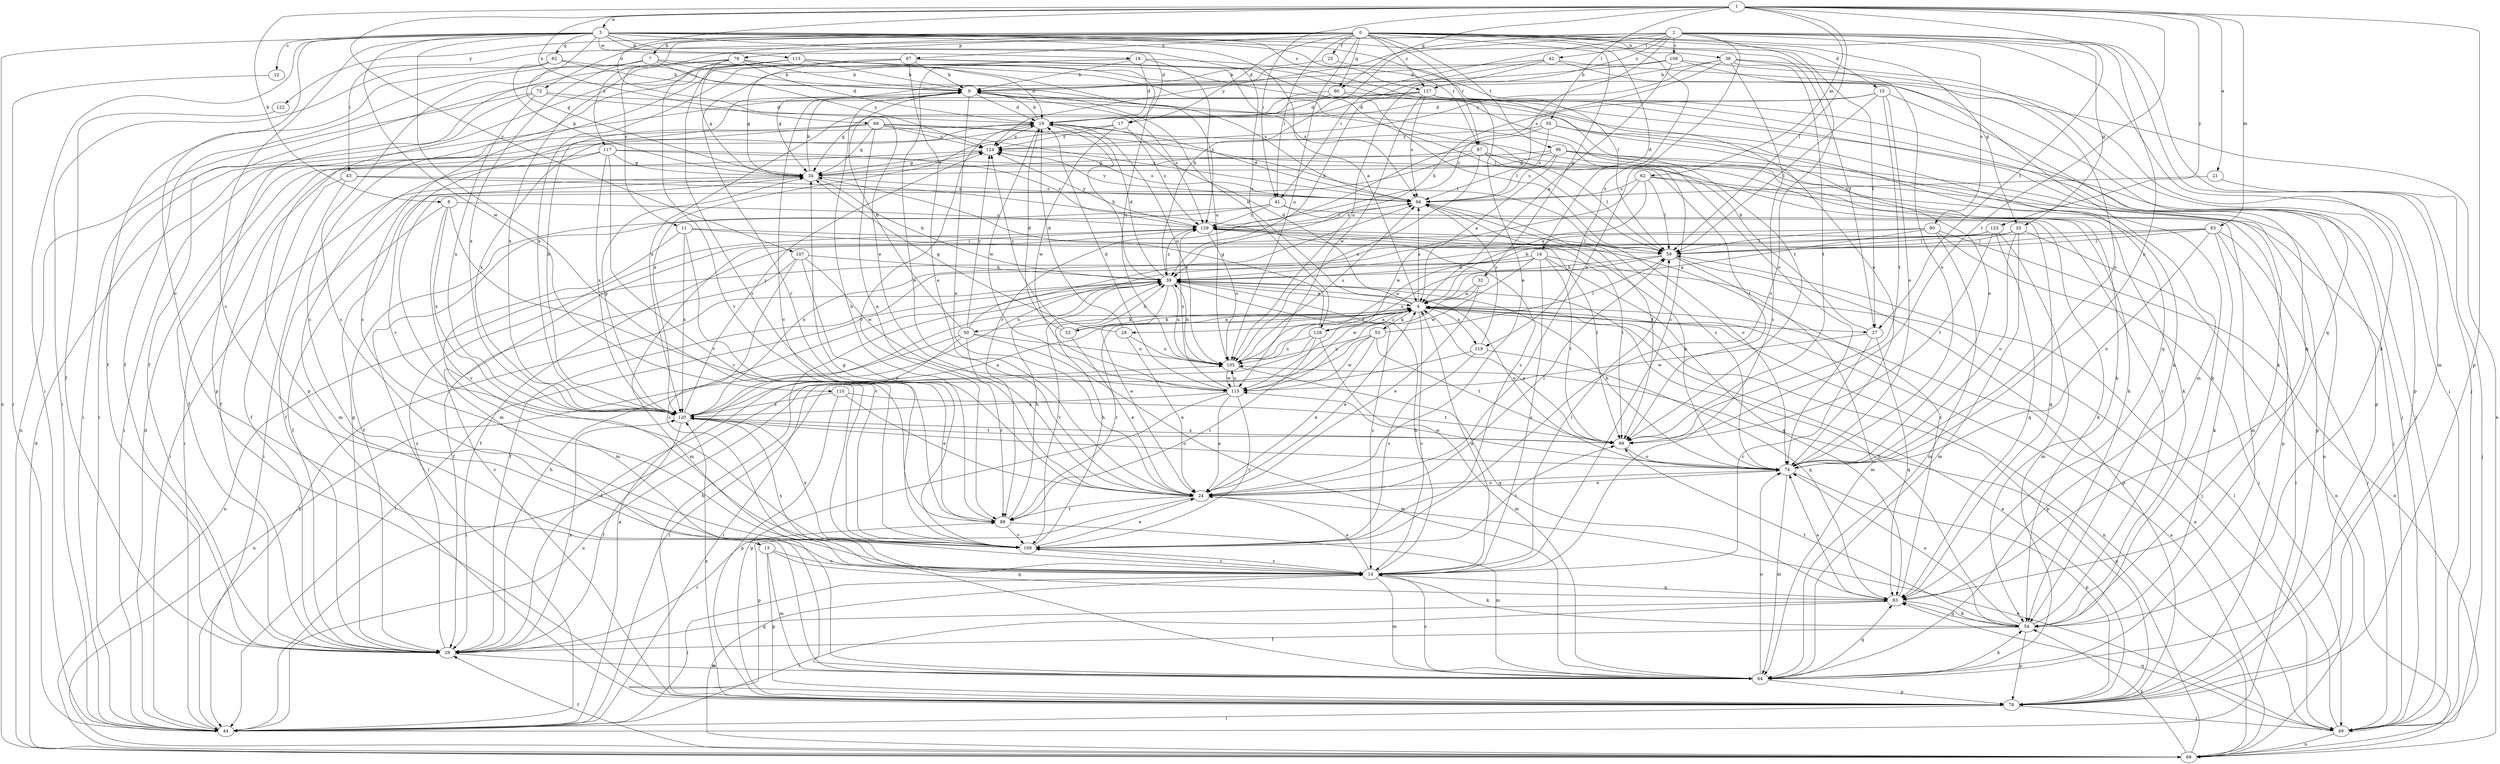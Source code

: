 strict digraph  {
0;
1;
2;
3;
4;
7;
8;
9;
11;
12;
13;
14;
15;
16;
17;
18;
19;
21;
24;
25;
27;
28;
29;
32;
33;
34;
38;
39;
41;
42;
43;
44;
49;
50;
52;
53;
54;
55;
59;
62;
63;
64;
67;
68;
69;
72;
74;
78;
79;
80;
82;
83;
87;
88;
90;
94;
96;
99;
105;
107;
108;
109;
110;
113;
115;
117;
119;
120;
122;
123;
124;
127;
128;
129;
0 -> 7  [label=b];
0 -> 11  [label=c];
0 -> 15  [label=d];
0 -> 16  [label=d];
0 -> 17  [label=d];
0 -> 25  [label=f];
0 -> 27  [label=f];
0 -> 32  [label=g];
0 -> 33  [label=g];
0 -> 38  [label=h];
0 -> 41  [label=i];
0 -> 49  [label=j];
0 -> 67  [label=n];
0 -> 72  [label=o];
0 -> 78  [label=p];
0 -> 80  [label=q];
0 -> 87  [label=r];
0 -> 96  [label=t];
0 -> 105  [label=u];
0 -> 117  [label=x];
0 -> 119  [label=x];
0 -> 122  [label=y];
0 -> 127  [label=z];
1 -> 3  [label=a];
1 -> 8  [label=b];
1 -> 21  [label=e];
1 -> 24  [label=e];
1 -> 27  [label=f];
1 -> 41  [label=i];
1 -> 55  [label=l];
1 -> 59  [label=l];
1 -> 62  [label=m];
1 -> 63  [label=m];
1 -> 68  [label=n];
1 -> 79  [label=p];
1 -> 80  [label=q];
1 -> 99  [label=t];
1 -> 107  [label=v];
1 -> 123  [label=y];
2 -> 24  [label=e];
2 -> 33  [label=g];
2 -> 39  [label=h];
2 -> 41  [label=i];
2 -> 42  [label=i];
2 -> 43  [label=i];
2 -> 49  [label=j];
2 -> 64  [label=m];
2 -> 74  [label=o];
2 -> 90  [label=s];
2 -> 94  [label=s];
2 -> 108  [label=v];
2 -> 109  [label=v];
2 -> 124  [label=y];
2 -> 127  [label=z];
3 -> 4  [label=a];
3 -> 12  [label=c];
3 -> 13  [label=c];
3 -> 14  [label=c];
3 -> 17  [label=d];
3 -> 18  [label=d];
3 -> 27  [label=f];
3 -> 34  [label=g];
3 -> 44  [label=i];
3 -> 59  [label=l];
3 -> 69  [label=n];
3 -> 82  [label=q];
3 -> 87  [label=r];
3 -> 109  [label=v];
3 -> 110  [label=w];
3 -> 113  [label=w];
3 -> 127  [label=z];
3 -> 128  [label=z];
4 -> 9  [label=b];
4 -> 14  [label=c];
4 -> 19  [label=d];
4 -> 27  [label=f];
4 -> 28  [label=f];
4 -> 50  [label=k];
4 -> 52  [label=k];
4 -> 53  [label=k];
4 -> 69  [label=n];
4 -> 79  [label=p];
4 -> 88  [label=r];
4 -> 94  [label=s];
4 -> 119  [label=x];
4 -> 128  [label=z];
7 -> 9  [label=b];
7 -> 14  [label=c];
7 -> 29  [label=f];
7 -> 83  [label=q];
7 -> 120  [label=x];
7 -> 124  [label=y];
8 -> 29  [label=f];
8 -> 88  [label=r];
8 -> 109  [label=v];
8 -> 120  [label=x];
8 -> 129  [label=z];
9 -> 19  [label=d];
9 -> 24  [label=e];
9 -> 83  [label=q];
9 -> 109  [label=v];
9 -> 129  [label=z];
11 -> 59  [label=l];
11 -> 64  [label=m];
11 -> 99  [label=t];
11 -> 109  [label=v];
11 -> 120  [label=x];
12 -> 44  [label=i];
13 -> 14  [label=c];
13 -> 64  [label=m];
13 -> 79  [label=p];
13 -> 83  [label=q];
14 -> 4  [label=a];
14 -> 24  [label=e];
14 -> 39  [label=h];
14 -> 44  [label=i];
14 -> 54  [label=k];
14 -> 59  [label=l];
14 -> 64  [label=m];
14 -> 83  [label=q];
14 -> 109  [label=v];
14 -> 120  [label=x];
15 -> 19  [label=d];
15 -> 59  [label=l];
15 -> 74  [label=o];
15 -> 83  [label=q];
15 -> 99  [label=t];
15 -> 129  [label=z];
16 -> 14  [label=c];
16 -> 29  [label=f];
16 -> 39  [label=h];
16 -> 49  [label=j];
16 -> 69  [label=n];
16 -> 83  [label=q];
16 -> 99  [label=t];
16 -> 115  [label=w];
17 -> 115  [label=w];
17 -> 120  [label=x];
17 -> 124  [label=y];
17 -> 129  [label=z];
18 -> 9  [label=b];
18 -> 19  [label=d];
18 -> 24  [label=e];
18 -> 34  [label=g];
18 -> 74  [label=o];
18 -> 105  [label=u];
19 -> 9  [label=b];
19 -> 39  [label=h];
19 -> 44  [label=i];
19 -> 88  [label=r];
19 -> 105  [label=u];
19 -> 115  [label=w];
19 -> 124  [label=y];
21 -> 49  [label=j];
21 -> 94  [label=s];
24 -> 4  [label=a];
24 -> 59  [label=l];
24 -> 74  [label=o];
24 -> 79  [label=p];
24 -> 88  [label=r];
25 -> 9  [label=b];
25 -> 24  [label=e];
27 -> 9  [label=b];
27 -> 14  [label=c];
27 -> 83  [label=q];
27 -> 115  [label=w];
28 -> 19  [label=d];
28 -> 24  [label=e];
28 -> 34  [label=g];
28 -> 105  [label=u];
29 -> 34  [label=g];
29 -> 39  [label=h];
29 -> 64  [label=m];
29 -> 83  [label=q];
29 -> 88  [label=r];
29 -> 120  [label=x];
29 -> 129  [label=z];
32 -> 4  [label=a];
32 -> 24  [label=e];
32 -> 115  [label=w];
33 -> 59  [label=l];
33 -> 64  [label=m];
33 -> 69  [label=n];
33 -> 74  [label=o];
33 -> 105  [label=u];
34 -> 9  [label=b];
34 -> 29  [label=f];
34 -> 39  [label=h];
34 -> 44  [label=i];
34 -> 94  [label=s];
34 -> 124  [label=y];
38 -> 9  [label=b];
38 -> 14  [label=c];
38 -> 39  [label=h];
38 -> 54  [label=k];
38 -> 74  [label=o];
38 -> 99  [label=t];
38 -> 124  [label=y];
39 -> 4  [label=a];
39 -> 14  [label=c];
39 -> 19  [label=d];
39 -> 24  [label=e];
39 -> 44  [label=i];
39 -> 74  [label=o];
39 -> 105  [label=u];
39 -> 109  [label=v];
39 -> 129  [label=z];
41 -> 29  [label=f];
41 -> 44  [label=i];
41 -> 54  [label=k];
41 -> 83  [label=q];
41 -> 129  [label=z];
42 -> 9  [label=b];
42 -> 39  [label=h];
42 -> 64  [label=m];
42 -> 69  [label=n];
42 -> 105  [label=u];
43 -> 29  [label=f];
43 -> 44  [label=i];
43 -> 94  [label=s];
43 -> 109  [label=v];
44 -> 4  [label=a];
44 -> 19  [label=d];
44 -> 39  [label=h];
44 -> 105  [label=u];
49 -> 4  [label=a];
49 -> 24  [label=e];
49 -> 59  [label=l];
49 -> 69  [label=n];
49 -> 83  [label=q];
50 -> 9  [label=b];
50 -> 29  [label=f];
50 -> 64  [label=m];
50 -> 69  [label=n];
50 -> 88  [label=r];
50 -> 94  [label=s];
50 -> 105  [label=u];
50 -> 124  [label=y];
52 -> 4  [label=a];
52 -> 19  [label=d];
52 -> 24  [label=e];
52 -> 39  [label=h];
52 -> 124  [label=y];
53 -> 24  [label=e];
53 -> 44  [label=i];
53 -> 59  [label=l];
53 -> 99  [label=t];
53 -> 105  [label=u];
53 -> 115  [label=w];
54 -> 29  [label=f];
54 -> 39  [label=h];
54 -> 74  [label=o];
54 -> 79  [label=p];
54 -> 83  [label=q];
54 -> 99  [label=t];
54 -> 124  [label=y];
55 -> 54  [label=k];
55 -> 74  [label=o];
55 -> 88  [label=r];
55 -> 94  [label=s];
55 -> 124  [label=y];
59 -> 39  [label=h];
59 -> 64  [label=m];
59 -> 79  [label=p];
59 -> 105  [label=u];
62 -> 4  [label=a];
62 -> 59  [label=l];
62 -> 64  [label=m];
62 -> 79  [label=p];
62 -> 94  [label=s];
62 -> 115  [label=w];
63 -> 39  [label=h];
63 -> 44  [label=i];
63 -> 49  [label=j];
63 -> 54  [label=k];
63 -> 59  [label=l];
63 -> 74  [label=o];
63 -> 120  [label=x];
64 -> 14  [label=c];
64 -> 54  [label=k];
64 -> 74  [label=o];
64 -> 79  [label=p];
64 -> 83  [label=q];
67 -> 9  [label=b];
67 -> 14  [label=c];
67 -> 24  [label=e];
67 -> 29  [label=f];
67 -> 59  [label=l];
67 -> 88  [label=r];
67 -> 94  [label=s];
67 -> 99  [label=t];
67 -> 120  [label=x];
68 -> 24  [label=e];
68 -> 34  [label=g];
68 -> 54  [label=k];
68 -> 59  [label=l];
68 -> 94  [label=s];
68 -> 109  [label=v];
68 -> 120  [label=x];
68 -> 124  [label=y];
69 -> 4  [label=a];
69 -> 14  [label=c];
69 -> 19  [label=d];
69 -> 29  [label=f];
69 -> 54  [label=k];
69 -> 105  [label=u];
72 -> 19  [label=d];
72 -> 44  [label=i];
72 -> 54  [label=k];
72 -> 69  [label=n];
72 -> 120  [label=x];
74 -> 24  [label=e];
74 -> 39  [label=h];
74 -> 64  [label=m];
74 -> 79  [label=p];
74 -> 94  [label=s];
74 -> 115  [label=w];
78 -> 9  [label=b];
78 -> 14  [label=c];
78 -> 19  [label=d];
78 -> 34  [label=g];
78 -> 79  [label=p];
78 -> 109  [label=v];
78 -> 120  [label=x];
78 -> 129  [label=z];
79 -> 4  [label=a];
79 -> 39  [label=h];
79 -> 44  [label=i];
79 -> 49  [label=j];
79 -> 120  [label=x];
79 -> 129  [label=z];
80 -> 19  [label=d];
80 -> 49  [label=j];
80 -> 59  [label=l];
80 -> 120  [label=x];
82 -> 9  [label=b];
82 -> 29  [label=f];
82 -> 34  [label=g];
82 -> 44  [label=i];
82 -> 94  [label=s];
83 -> 44  [label=i];
83 -> 54  [label=k];
83 -> 74  [label=o];
83 -> 129  [label=z];
87 -> 34  [label=g];
87 -> 49  [label=j];
87 -> 54  [label=k];
87 -> 59  [label=l];
87 -> 64  [label=m];
87 -> 105  [label=u];
88 -> 9  [label=b];
88 -> 39  [label=h];
88 -> 64  [label=m];
88 -> 109  [label=v];
90 -> 4  [label=a];
90 -> 29  [label=f];
90 -> 49  [label=j];
90 -> 59  [label=l];
90 -> 64  [label=m];
90 -> 69  [label=n];
94 -> 19  [label=d];
94 -> 74  [label=o];
94 -> 99  [label=t];
94 -> 124  [label=y];
94 -> 129  [label=z];
96 -> 4  [label=a];
96 -> 29  [label=f];
96 -> 34  [label=g];
96 -> 54  [label=k];
96 -> 69  [label=n];
96 -> 79  [label=p];
96 -> 94  [label=s];
99 -> 4  [label=a];
99 -> 74  [label=o];
99 -> 120  [label=x];
105 -> 39  [label=h];
105 -> 83  [label=q];
105 -> 94  [label=s];
105 -> 115  [label=w];
107 -> 14  [label=c];
107 -> 24  [label=e];
107 -> 29  [label=f];
107 -> 39  [label=h];
107 -> 115  [label=w];
108 -> 4  [label=a];
108 -> 9  [label=b];
108 -> 34  [label=g];
108 -> 74  [label=o];
108 -> 79  [label=p];
109 -> 14  [label=c];
109 -> 24  [label=e];
109 -> 34  [label=g];
109 -> 39  [label=h];
109 -> 99  [label=t];
109 -> 120  [label=x];
110 -> 24  [label=e];
110 -> 79  [label=p];
110 -> 99  [label=t];
110 -> 120  [label=x];
113 -> 9  [label=b];
113 -> 14  [label=c];
113 -> 19  [label=d];
113 -> 74  [label=o];
113 -> 79  [label=p];
113 -> 88  [label=r];
113 -> 105  [label=u];
115 -> 19  [label=d];
115 -> 24  [label=e];
115 -> 79  [label=p];
115 -> 105  [label=u];
115 -> 109  [label=v];
115 -> 120  [label=x];
115 -> 129  [label=z];
117 -> 29  [label=f];
117 -> 34  [label=g];
117 -> 64  [label=m];
117 -> 99  [label=t];
117 -> 109  [label=v];
117 -> 120  [label=x];
117 -> 129  [label=z];
119 -> 44  [label=i];
119 -> 83  [label=q];
119 -> 94  [label=s];
119 -> 109  [label=v];
120 -> 4  [label=a];
120 -> 9  [label=b];
120 -> 29  [label=f];
120 -> 34  [label=g];
120 -> 74  [label=o];
120 -> 99  [label=t];
120 -> 124  [label=y];
122 -> 29  [label=f];
123 -> 59  [label=l];
123 -> 64  [label=m];
123 -> 83  [label=q];
123 -> 99  [label=t];
123 -> 120  [label=x];
124 -> 34  [label=g];
124 -> 44  [label=i];
124 -> 94  [label=s];
127 -> 19  [label=d];
127 -> 34  [label=g];
127 -> 44  [label=i];
127 -> 49  [label=j];
127 -> 54  [label=k];
127 -> 79  [label=p];
127 -> 94  [label=s];
127 -> 115  [label=w];
128 -> 4  [label=a];
128 -> 34  [label=g];
128 -> 44  [label=i];
128 -> 64  [label=m];
128 -> 88  [label=r];
128 -> 105  [label=u];
129 -> 59  [label=l];
129 -> 64  [label=m];
129 -> 74  [label=o];
129 -> 94  [label=s];
129 -> 99  [label=t];
129 -> 105  [label=u];
129 -> 124  [label=y];
}
